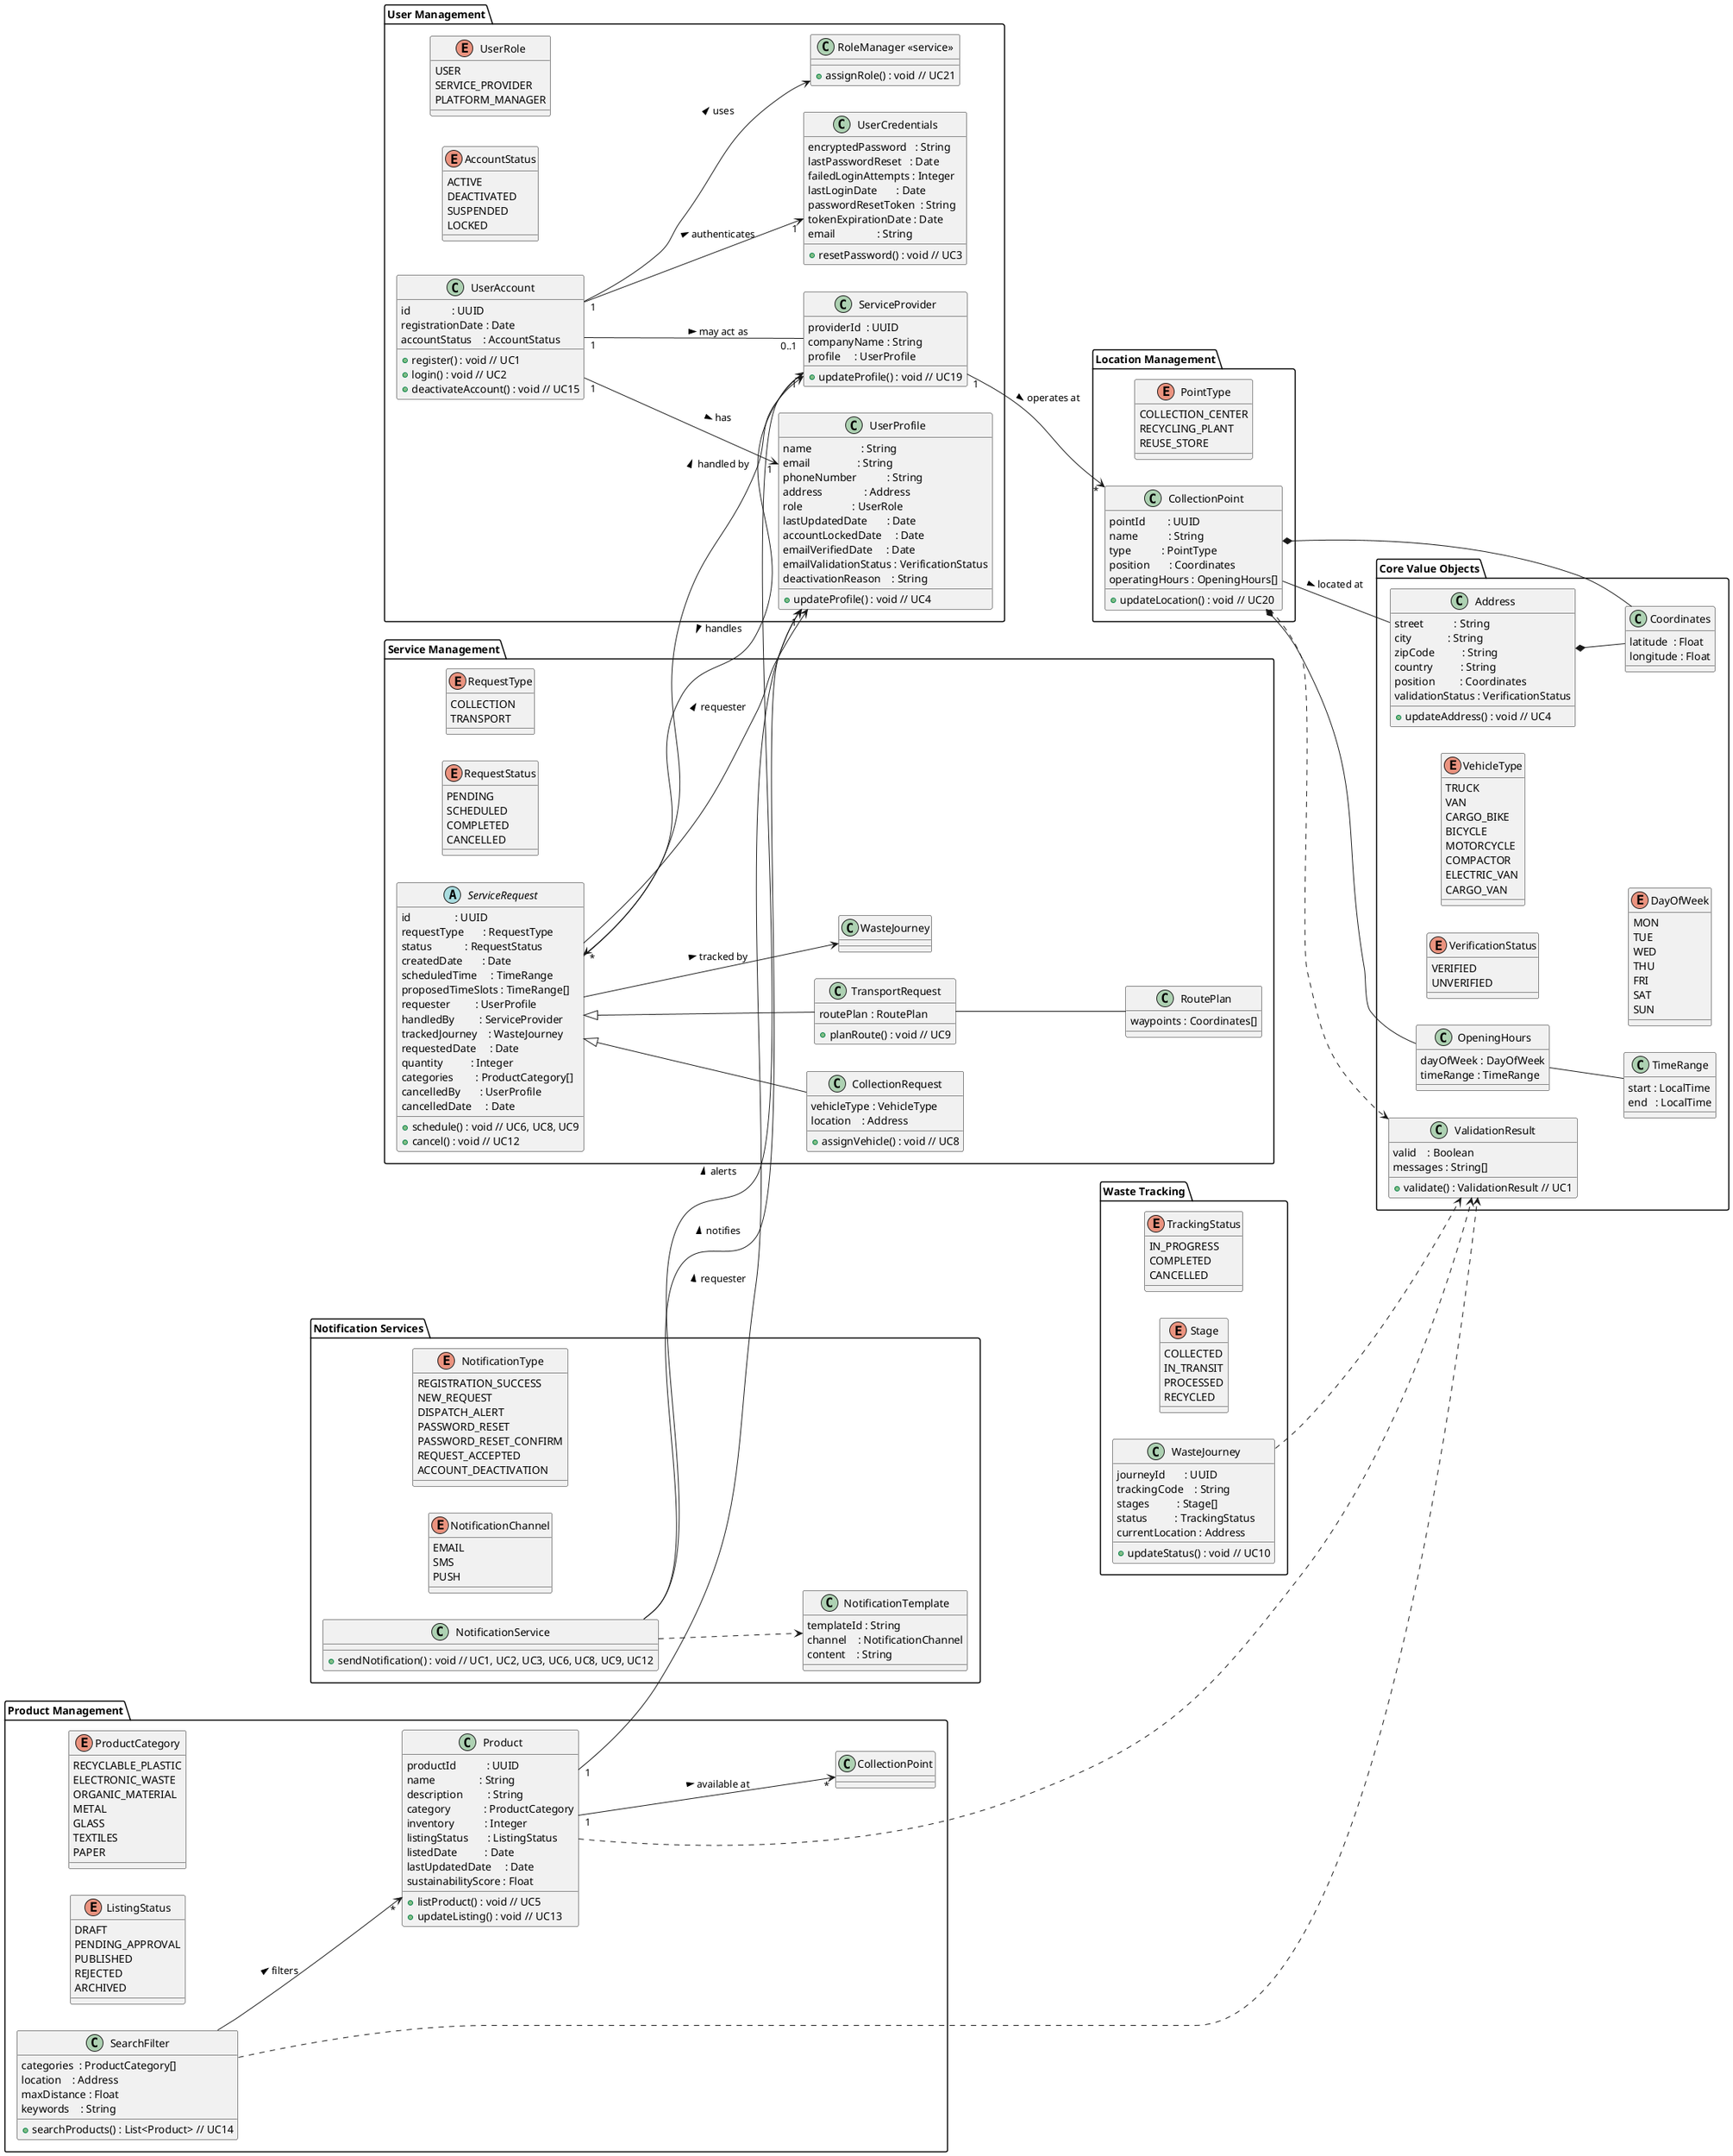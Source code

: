 @startuml
left to right direction

' ──────────────────────────────────────────────
'  CORE VALUE OBJECTS
' ──────────────────────────────────────────────
package "Core Value Objects" {
    enum VerificationStatus {
        VERIFIED
        UNVERIFIED
    }
    
    enum VehicleType {
        TRUCK
        VAN
        CARGO_BIKE
        BICYCLE
        MOTORCYCLE
        COMPACTOR
        ELECTRIC_VAN
        CARGO_VAN
    }
    
    enum DayOfWeek {
        MON
        TUE
        WED
        THU
        FRI
        SAT
        SUN
    }
    
    class ValidationResult {
        valid    : Boolean
        messages : String[]
        
        + validate() : ValidationResult // UC1
    }
    
    class Coordinates {
        latitude  : Float
        longitude : Float
    }
    
    class Address {
        street           : String
        city             : String
        zipCode          : String
        country          : String
        position         : Coordinates
        validationStatus : VerificationStatus
        
        + updateAddress() : void // UC4
    }
    
    class TimeRange {
        start : LocalTime
        end   : LocalTime
    }
    
    class OpeningHours {
        dayOfWeek : DayOfWeek
        timeRange : TimeRange
    }
    
    Address *-- Coordinates
    OpeningHours -- TimeRange
}

' ──────────────────────────────────────────────
'  USER MANAGEMENT
' ──────────────────────────────────────────────
package "User Management" {
    enum UserRole {
        USER
        SERVICE_PROVIDER
        PLATFORM_MANAGER
    }
    
    enum AccountStatus {
        ACTIVE
        DEACTIVATED
        SUSPENDED
        LOCKED
    }
    
    class UserAccount {
        id               : UUID
        registrationDate : Date
        accountStatus    : AccountStatus
        
        + register() : void // UC1
        + login() : void // UC2
        + deactivateAccount() : void // UC15
    }
    
    class UserProfile {
        name                  : String
        email                 : String
        phoneNumber           : String
        address               : Address
        role                  : UserRole
        lastUpdatedDate       : Date
        accountLockedDate     : Date
        emailVerifiedDate     : Date
        emailValidationStatus : VerificationStatus
        deactivationReason    : String
        
        + updateProfile() : void // UC4
    }
    
    class UserCredentials {
        encryptedPassword   : String
        lastPasswordReset   : Date
        failedLoginAttempts : Integer
        lastLoginDate       : Date
        passwordResetToken  : String
        tokenExpirationDate : Date
        email               : String
        
        + resetPassword() : void // UC3
    }
    
    class ServiceProvider {
        providerId  : UUID
        companyName : String
        profile     : UserProfile
        
        + updateProfile() : void // UC19
    }
    
    class "RoleManager <<service>>" as RoleManager {
        + assignRole() : void // UC21
    }
    
    UserAccount "1" --> "1" UserProfile : has >
    UserAccount "1" --> "1" UserCredentials : authenticates >
    UserAccount --> RoleManager : uses >
    UserAccount "1" -- "0..1" ServiceProvider : may act as >
}

' ──────────────────────────────────────────────
'  SERVICE MANAGEMENT
' ──────────────────────────────────────────────
package "Service Management" {
    enum RequestType {
        COLLECTION
        TRANSPORT
    }
    
    enum RequestStatus {
        PENDING
        SCHEDULED
        COMPLETED
        CANCELLED
    }
    
    abstract class ServiceRequest {
        id                : UUID
        requestType       : RequestType
        status            : RequestStatus
        createdDate       : Date
        scheduledTime     : TimeRange
        proposedTimeSlots : TimeRange[]
        requester         : UserProfile
        handledBy         : ServiceProvider
        trackedJourney    : WasteJourney
        requestedDate     : Date
        quantity          : Integer
        categories        : ProductCategory[]
        cancelledBy       : UserProfile
        cancelledDate     : Date
        
        + schedule() : void // UC6, UC8, UC9
        + cancel() : void // UC12
    }
    
    class CollectionRequest extends ServiceRequest {
        vehicleType : VehicleType
        location    : Address
        
        + assignVehicle() : void // UC8
    }
    
    class TransportRequest extends ServiceRequest {
        routePlan : RoutePlan
        
        + planRoute() : void // UC9
    }
    
    class RoutePlan {
        waypoints : Coordinates[]
    }
    
    ServiceProvider "1" --> "*" ServiceRequest : handles >
    TransportRequest -- RoutePlan
    ServiceRequest --> WasteJourney : tracked by >
    ServiceRequest --> UserProfile : requester >
    ServiceRequest --> ServiceProvider : handled by >
}

' ──────────────────────────────────────────────
'  WASTE TRACKING
' ──────────────────────────────────────────────
package "Waste Tracking" {
    enum TrackingStatus {
        IN_PROGRESS
        COMPLETED
        CANCELLED
    }
    
    enum Stage {
        COLLECTED
        IN_TRANSIT
        PROCESSED
        RECYCLED
    }
    
    class WasteJourney {
        journeyId       : UUID
        trackingCode    : String
        stages          : Stage[]
        status          : TrackingStatus
        currentLocation : Address
        
        + updateStatus() : void // UC10
    }
    
    WasteJourney ..> ValidationResult
}

' ──────────────────────────────────────────────
'  PRODUCT MANAGEMENT
' ──────────────────────────────────────────────
package "Product Management" {
    enum ProductCategory {
        RECYCLABLE_PLASTIC
        ELECTRONIC_WASTE
        ORGANIC_MATERIAL
        METAL
        GLASS
        TEXTILES
        PAPER
    }
    
    enum ListingStatus {
        DRAFT
        PENDING_APPROVAL
        PUBLISHED
        REJECTED
        ARCHIVED
    }
    
    class Product {
        productId           : UUID
        name                : String
        description         : String
        category            : ProductCategory
        inventory           : Integer
        listingStatus       : ListingStatus
        listedDate          : Date
        lastUpdatedDate     : Date
        sustainabilityScore : Float
        
        + listProduct() : void // UC5
        + updateListing() : void // UC13
    }
    
    class SearchFilter {
        categories  : ProductCategory[]
        location    : Address
        maxDistance : Float
        keywords    : String
        
        + searchProducts() : List<Product> // UC14
    }
    
    Product ..> ValidationResult
    SearchFilter ..> ValidationResult
    Product "1" --> "*" CollectionPoint : available at >
    Product "1" --> "1" UserProfile      : requester >
    SearchFilter --> "*" Product            : filters >
}

' ──────────────────────────────────────────────
'  LOCATION MANAGEMENT
' ──────────────────────────────────────────────
package "Location Management" {
    enum PointType {
        COLLECTION_CENTER
        RECYCLING_PLANT
        REUSE_STORE
    }
    
    class CollectionPoint {
        pointId        : UUID
        name           : String
        type           : PointType
        position       : Coordinates
        operatingHours : OpeningHours[]
        
        + updateLocation() : void // UC20
    }
    
    CollectionPoint ..> ValidationResult
    CollectionPoint *-- Coordinates
    CollectionPoint *-- OpeningHours
    CollectionPoint -- Address : located at >
    ServiceProvider "1" --> "*" CollectionPoint : operates at >
}

' ──────────────────────────────────────────────
'  NOTIFICATION SERVICES
' :  NOTIFICATION SERVICES
' ──────────────────────────────────────────────
package "Notification Services" {
    enum NotificationType {
        REGISTRATION_SUCCESS
        NEW_REQUEST
        DISPATCH_ALERT
        PASSWORD_RESET
        PASSWORD_RESET_CONFIRM
        REQUEST_ACCEPTED
        ACCOUNT_DEACTIVATION
    }
    
    enum NotificationChannel{
        EMAIL
        SMS
        PUSH
    }
    
    class NotificationTemplate {
        templateId : String
        channel    : NotificationChannel
        content    : String
    }
    
    class NotificationService {
        + sendNotification() : void // UC1, UC2, UC3, UC6, UC8, UC9, UC12
    }
    
    NotificationService ..> NotificationTemplate
    NotificationService --> UserProfile     : notifies >
    NotificationService --> ServiceProvider : alerts >
}
@enduml